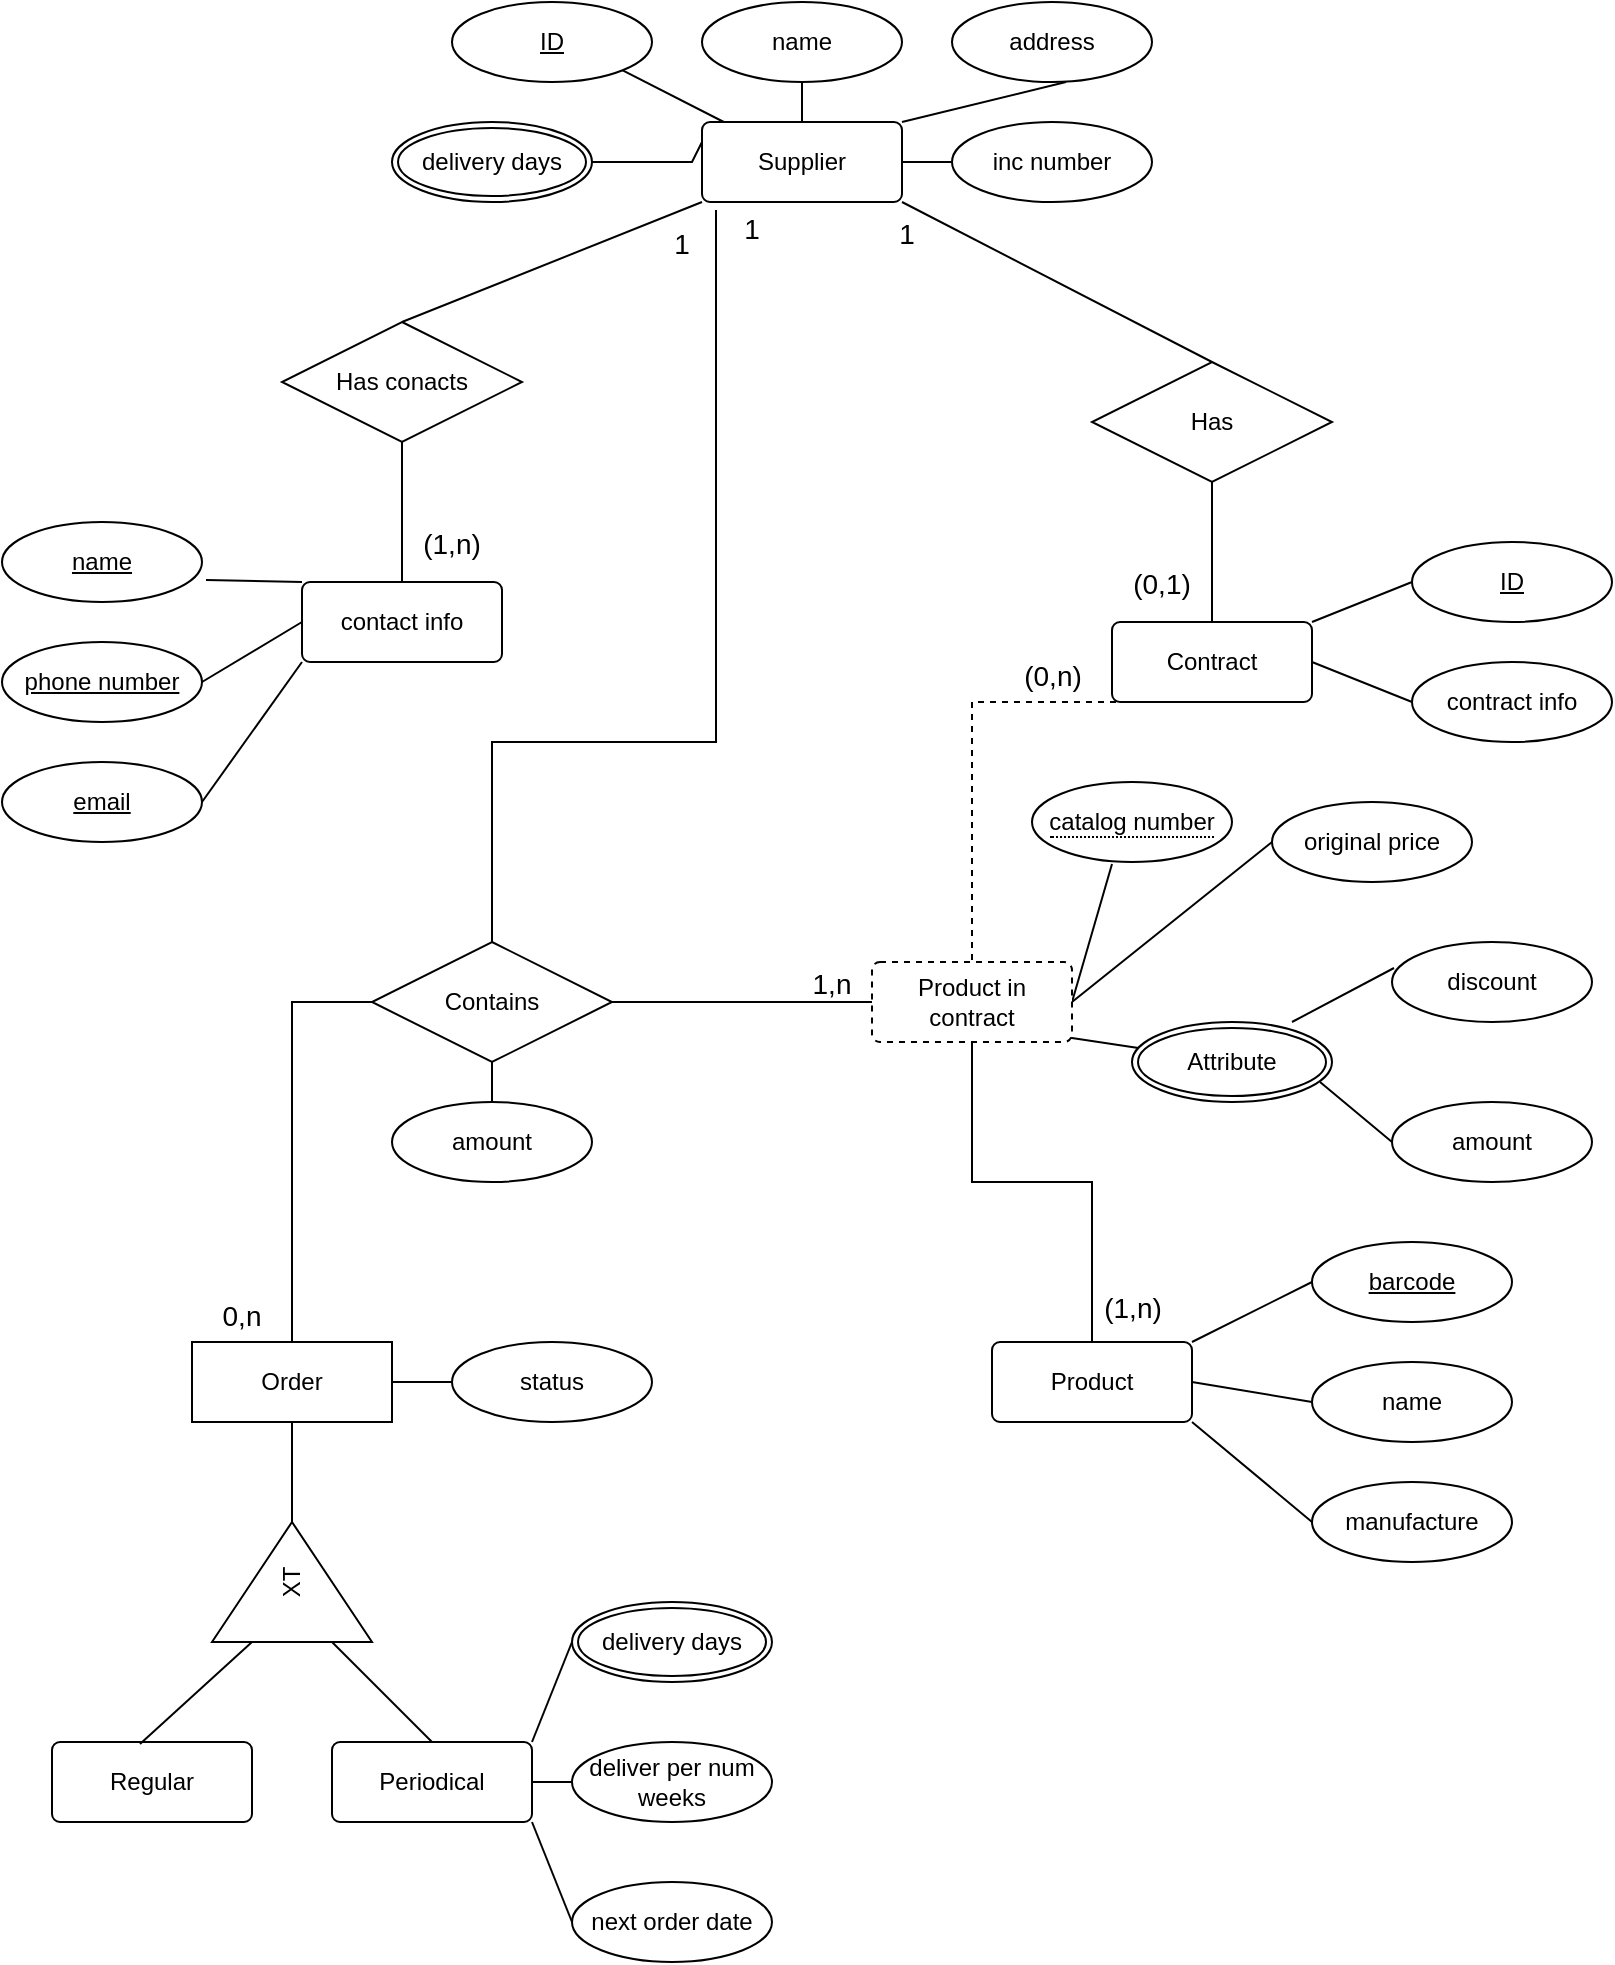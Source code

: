 <mxfile version="13.0.5" type="device"><diagram id="-EdxW_-E87VgU-9ESqdg" name="Page-1"><mxGraphModel dx="1422" dy="791" grid="1" gridSize="10" guides="1" tooltips="1" connect="1" arrows="1" fold="1" page="1" pageScale="1" pageWidth="850" pageHeight="1100" math="0" shadow="0"><root><mxCell id="0"/><mxCell id="1" parent="0"/><mxCell id="DoEyMygo4zdiLd33xUsy-1" value="Supplier" style="rounded=1;arcSize=10;whiteSpace=wrap;html=1;align=center;" parent="1" vertex="1"><mxGeometry x="375" y="90" width="100" height="40" as="geometry"/></mxCell><mxCell id="DoEyMygo4zdiLd33xUsy-2" value="ID" style="ellipse;whiteSpace=wrap;html=1;align=center;fontStyle=4;" parent="1" vertex="1"><mxGeometry x="250" y="30" width="100" height="40" as="geometry"/></mxCell><mxCell id="DoEyMygo4zdiLd33xUsy-3" value="" style="endArrow=none;html=1;rounded=0;exitX=1;exitY=1;exitDx=0;exitDy=0;" parent="1" source="DoEyMygo4zdiLd33xUsy-2" target="DoEyMygo4zdiLd33xUsy-1" edge="1"><mxGeometry relative="1" as="geometry"><mxPoint x="340" y="310" as="sourcePoint"/><mxPoint x="500" y="310" as="targetPoint"/></mxGeometry></mxCell><mxCell id="DoEyMygo4zdiLd33xUsy-4" value="name" style="ellipse;whiteSpace=wrap;html=1;align=center;" parent="1" vertex="1"><mxGeometry x="375" y="30" width="100" height="40" as="geometry"/></mxCell><mxCell id="DoEyMygo4zdiLd33xUsy-6" value="inc number" style="ellipse;whiteSpace=wrap;html=1;align=center;" parent="1" vertex="1"><mxGeometry x="500" y="90" width="100" height="40" as="geometry"/></mxCell><mxCell id="DoEyMygo4zdiLd33xUsy-7" value="address" style="ellipse;whiteSpace=wrap;html=1;align=center;" parent="1" vertex="1"><mxGeometry x="500" y="30" width="100" height="40" as="geometry"/></mxCell><mxCell id="DoEyMygo4zdiLd33xUsy-12" value="" style="endArrow=none;html=1;rounded=0;entryX=0;entryY=0.5;entryDx=0;entryDy=0;exitX=1;exitY=0.5;exitDx=0;exitDy=0;" parent="1" source="DoEyMygo4zdiLd33xUsy-1" target="DoEyMygo4zdiLd33xUsy-6" edge="1"><mxGeometry relative="1" as="geometry"><mxPoint x="350" y="190" as="sourcePoint"/><mxPoint x="510" y="190" as="targetPoint"/></mxGeometry></mxCell><mxCell id="DoEyMygo4zdiLd33xUsy-13" value="" style="endArrow=none;html=1;rounded=0;entryX=0.5;entryY=1;entryDx=0;entryDy=0;exitX=0.5;exitY=0;exitDx=0;exitDy=0;" parent="1" source="DoEyMygo4zdiLd33xUsy-1" target="DoEyMygo4zdiLd33xUsy-4" edge="1"><mxGeometry relative="1" as="geometry"><mxPoint x="260" y="150" as="sourcePoint"/><mxPoint x="420" y="150" as="targetPoint"/></mxGeometry></mxCell><mxCell id="DoEyMygo4zdiLd33xUsy-14" value="" style="endArrow=none;html=1;rounded=0;entryX=0.57;entryY=1;entryDx=0;entryDy=0;entryPerimeter=0;exitX=1;exitY=0;exitDx=0;exitDy=0;" parent="1" source="DoEyMygo4zdiLd33xUsy-1" target="DoEyMygo4zdiLd33xUsy-7" edge="1"><mxGeometry relative="1" as="geometry"><mxPoint x="400" y="109" as="sourcePoint"/><mxPoint x="560" y="109" as="targetPoint"/></mxGeometry></mxCell><mxCell id="DoEyMygo4zdiLd33xUsy-15" value="" style="endArrow=none;html=1;rounded=0;exitX=0;exitY=0.25;exitDx=0;exitDy=0;" parent="1" source="DoEyMygo4zdiLd33xUsy-1" target="DoEyMygo4zdiLd33xUsy-19" edge="1"><mxGeometry relative="1" as="geometry"><mxPoint x="60" y="120" as="sourcePoint"/><mxPoint x="220" y="120" as="targetPoint"/><Array as="points"><mxPoint x="370" y="110"/></Array></mxGeometry></mxCell><mxCell id="DoEyMygo4zdiLd33xUsy-16" value="" style="endArrow=none;html=1;rounded=0;entryX=0;entryY=0.5;entryDx=0;entryDy=0;exitX=1;exitY=0.5;exitDx=0;exitDy=0;" parent="1" source="DoEyMygo4zdiLd33xUsy-38" target="DoEyMygo4zdiLd33xUsy-49" edge="1"><mxGeometry relative="1" as="geometry"><mxPoint x="80" y="70" as="sourcePoint"/><mxPoint x="240" y="70" as="targetPoint"/></mxGeometry></mxCell><mxCell id="DoEyMygo4zdiLd33xUsy-19" value="delivery days" style="ellipse;shape=doubleEllipse;margin=3;whiteSpace=wrap;html=1;align=center;" parent="1" vertex="1"><mxGeometry x="220" y="90" width="100" height="40" as="geometry"/></mxCell><mxCell id="DoEyMygo4zdiLd33xUsy-37" value="" style="group" parent="1" vertex="1" connectable="0"><mxGeometry x="25" y="140" width="350" height="310" as="geometry"/></mxCell><mxCell id="DoEyMygo4zdiLd33xUsy-8" value="&lt;u&gt;name&lt;/u&gt;" style="ellipse;whiteSpace=wrap;html=1;align=center;" parent="DoEyMygo4zdiLd33xUsy-37" vertex="1"><mxGeometry y="150" width="100" height="40" as="geometry"/></mxCell><mxCell id="DoEyMygo4zdiLd33xUsy-9" value="&lt;u&gt;phone number&lt;/u&gt;" style="ellipse;whiteSpace=wrap;html=1;align=center;" parent="DoEyMygo4zdiLd33xUsy-37" vertex="1"><mxGeometry y="210" width="100" height="40" as="geometry"/></mxCell><mxCell id="DoEyMygo4zdiLd33xUsy-20" value="contact info" style="rounded=1;arcSize=10;whiteSpace=wrap;html=1;align=center;" parent="DoEyMygo4zdiLd33xUsy-37" vertex="1"><mxGeometry x="150" y="180" width="100" height="40" as="geometry"/></mxCell><mxCell id="DoEyMygo4zdiLd33xUsy-24" value="&lt;u&gt;email&lt;/u&gt;" style="ellipse;whiteSpace=wrap;html=1;align=center;" parent="DoEyMygo4zdiLd33xUsy-37" vertex="1"><mxGeometry y="270" width="100" height="40" as="geometry"/></mxCell><mxCell id="DoEyMygo4zdiLd33xUsy-26" value="" style="endArrow=none;html=1;rounded=0;exitX=1;exitY=0.5;exitDx=0;exitDy=0;entryX=0;entryY=1;entryDx=0;entryDy=0;" parent="DoEyMygo4zdiLd33xUsy-37" source="DoEyMygo4zdiLd33xUsy-24" target="DoEyMygo4zdiLd33xUsy-20" edge="1"><mxGeometry relative="1" as="geometry"><mxPoint x="170" y="320" as="sourcePoint"/><mxPoint x="330" y="320" as="targetPoint"/></mxGeometry></mxCell><mxCell id="DoEyMygo4zdiLd33xUsy-27" value="" style="endArrow=none;html=1;rounded=0;exitX=1;exitY=0.5;exitDx=0;exitDy=0;entryX=0;entryY=0.5;entryDx=0;entryDy=0;" parent="DoEyMygo4zdiLd33xUsy-37" source="DoEyMygo4zdiLd33xUsy-9" target="DoEyMygo4zdiLd33xUsy-20" edge="1"><mxGeometry relative="1" as="geometry"><mxPoint x="190" y="280" as="sourcePoint"/><mxPoint x="350" y="280" as="targetPoint"/></mxGeometry></mxCell><mxCell id="DoEyMygo4zdiLd33xUsy-28" value="" style="endArrow=none;html=1;rounded=0;exitX=1.02;exitY=0.725;exitDx=0;exitDy=0;exitPerimeter=0;entryX=0;entryY=0;entryDx=0;entryDy=0;" parent="DoEyMygo4zdiLd33xUsy-37" source="DoEyMygo4zdiLd33xUsy-8" target="DoEyMygo4zdiLd33xUsy-20" edge="1"><mxGeometry relative="1" as="geometry"><mxPoint x="150" y="270" as="sourcePoint"/><mxPoint x="310" y="270" as="targetPoint"/></mxGeometry></mxCell><mxCell id="DoEyMygo4zdiLd33xUsy-29" value="Has conacts" style="shape=rhombus;perimeter=rhombusPerimeter;whiteSpace=wrap;html=1;align=center;" parent="DoEyMygo4zdiLd33xUsy-37" vertex="1"><mxGeometry x="140" y="50" width="120" height="60" as="geometry"/></mxCell><mxCell id="DoEyMygo4zdiLd33xUsy-34" value="" style="group" parent="DoEyMygo4zdiLd33xUsy-37" vertex="1" connectable="0"><mxGeometry x="200" y="150" width="50" height="20" as="geometry"/></mxCell><mxCell id="DoEyMygo4zdiLd33xUsy-33" value="(1,n)" style="text;align=center;verticalAlign=middle;spacingLeft=4;spacingRight=4;rotatable=0;points=[[0,0.5],[1,0.5]];portConstraint=eastwest;fontSize=14;" parent="DoEyMygo4zdiLd33xUsy-34" vertex="1"><mxGeometry width="50" height="20" as="geometry"/></mxCell><mxCell id="DoEyMygo4zdiLd33xUsy-36" value="" style="group" parent="DoEyMygo4zdiLd33xUsy-37" vertex="1" connectable="0"><mxGeometry x="330" width="20" height="20" as="geometry"/></mxCell><mxCell id="DoEyMygo4zdiLd33xUsy-35" value="1" style="text;align=center;verticalAlign=middle;spacingLeft=4;spacingRight=4;rotatable=0;points=[[0,0.5],[1,0.5]];portConstraint=eastwest;fontSize=14;" parent="DoEyMygo4zdiLd33xUsy-36" vertex="1"><mxGeometry width="20" height="20" as="geometry"/></mxCell><mxCell id="DoEyMygo4zdiLd33xUsy-30" value="" style="endArrow=none;html=1;rounded=0;exitX=0.5;exitY=1;exitDx=0;exitDy=0;entryX=0.5;entryY=0;entryDx=0;entryDy=0;" parent="DoEyMygo4zdiLd33xUsy-37" source="DoEyMygo4zdiLd33xUsy-29" target="DoEyMygo4zdiLd33xUsy-20" edge="1"><mxGeometry relative="1" as="geometry"><mxPoint x="340" y="310" as="sourcePoint"/><mxPoint x="500" y="310" as="targetPoint"/></mxGeometry></mxCell><mxCell id="DoEyMygo4zdiLd33xUsy-25" value="" style="endArrow=none;html=1;rounded=0;entryX=0;entryY=1;entryDx=0;entryDy=0;exitX=0.5;exitY=0;exitDx=0;exitDy=0;" parent="1" source="DoEyMygo4zdiLd33xUsy-29" target="DoEyMygo4zdiLd33xUsy-1" edge="1"><mxGeometry relative="1" as="geometry"><mxPoint x="30" y="49.5" as="sourcePoint"/><mxPoint x="190" y="49.5" as="targetPoint"/></mxGeometry></mxCell><mxCell id="DoEyMygo4zdiLd33xUsy-38" value="Contract" style="rounded=1;arcSize=10;whiteSpace=wrap;html=1;align=center;" parent="1" vertex="1"><mxGeometry x="580" y="340" width="100" height="40" as="geometry"/></mxCell><mxCell id="DoEyMygo4zdiLd33xUsy-40" value="" style="endArrow=none;html=1;rounded=0;entryX=0;entryY=0.5;entryDx=0;entryDy=0;exitX=1;exitY=0;exitDx=0;exitDy=0;" parent="1" source="DoEyMygo4zdiLd33xUsy-38" target="DoEyMygo4zdiLd33xUsy-56" edge="1"><mxGeometry relative="1" as="geometry"><mxPoint x="560" y="430" as="sourcePoint"/><mxPoint x="720" y="430" as="targetPoint"/></mxGeometry></mxCell><mxCell id="DoEyMygo4zdiLd33xUsy-42" value="Has" style="shape=rhombus;perimeter=rhombusPerimeter;whiteSpace=wrap;html=1;align=center;" parent="1" vertex="1"><mxGeometry x="570" y="210" width="120" height="60" as="geometry"/></mxCell><mxCell id="DoEyMygo4zdiLd33xUsy-44" value="" style="group" parent="1" vertex="1" connectable="0"><mxGeometry x="590" y="310" width="30" height="20" as="geometry"/></mxCell><mxCell id="DoEyMygo4zdiLd33xUsy-41" value="" style="endArrow=none;html=1;rounded=0;exitX=0.5;exitY=0;exitDx=0;exitDy=0;" parent="DoEyMygo4zdiLd33xUsy-44" source="DoEyMygo4zdiLd33xUsy-38" target="DoEyMygo4zdiLd33xUsy-42" edge="1"><mxGeometry relative="1" as="geometry"><mxPoint x="75" y="-90" as="sourcePoint"/><mxPoint x="-5" y="-80" as="targetPoint"/></mxGeometry></mxCell><mxCell id="DoEyMygo4zdiLd33xUsy-43" value="(0,1)" style="text;align=center;verticalAlign=middle;spacingLeft=4;spacingRight=4;rotatable=0;points=[[0,0.5],[1,0.5]];portConstraint=eastwest;fontSize=14;" parent="DoEyMygo4zdiLd33xUsy-44" vertex="1"><mxGeometry width="30" height="20" as="geometry"/></mxCell><mxCell id="DoEyMygo4zdiLd33xUsy-46" value="" style="group" parent="1" vertex="1" connectable="0"><mxGeometry x="390" y="137.5" width="35" height="15" as="geometry"/></mxCell><mxCell id="DoEyMygo4zdiLd33xUsy-39" value="" style="endArrow=none;html=1;rounded=0;entryX=1;entryY=1;entryDx=0;entryDy=0;exitX=0.5;exitY=0;exitDx=0;exitDy=0;" parent="DoEyMygo4zdiLd33xUsy-46" source="DoEyMygo4zdiLd33xUsy-42" target="DoEyMygo4zdiLd33xUsy-1" edge="1"><mxGeometry relative="1" as="geometry"><mxPoint x="-395" y="-90.5" as="sourcePoint"/><mxPoint x="-235" y="-90.5" as="targetPoint"/></mxGeometry></mxCell><mxCell id="DoEyMygo4zdiLd33xUsy-75" value="1" style="text;align=center;verticalAlign=middle;spacingLeft=4;spacingRight=4;rotatable=0;points=[[0,0.5],[1,0.5]];portConstraint=eastwest;fontSize=14;" parent="DoEyMygo4zdiLd33xUsy-46" vertex="1"><mxGeometry x="-5" y="-5" width="30" height="20" as="geometry"/></mxCell><mxCell id="DoEyMygo4zdiLd33xUsy-47" value="name" style="ellipse;whiteSpace=wrap;html=1;align=center;" parent="1" vertex="1"><mxGeometry x="680" y="710" width="100" height="40" as="geometry"/></mxCell><mxCell id="DoEyMygo4zdiLd33xUsy-48" value="&lt;u&gt;barcode&lt;/u&gt;" style="ellipse;whiteSpace=wrap;html=1;align=center;" parent="1" vertex="1"><mxGeometry x="680" y="650" width="100" height="40" as="geometry"/></mxCell><mxCell id="DoEyMygo4zdiLd33xUsy-56" value="&lt;u&gt;ID&lt;/u&gt;" style="ellipse;whiteSpace=wrap;html=1;align=center;" parent="1" vertex="1"><mxGeometry x="730" y="300" width="100" height="40" as="geometry"/></mxCell><mxCell id="DoEyMygo4zdiLd33xUsy-49" value="contract info" style="ellipse;whiteSpace=wrap;html=1;align=center;" parent="1" vertex="1"><mxGeometry x="730" y="360" width="100" height="40" as="geometry"/></mxCell><mxCell id="DoEyMygo4zdiLd33xUsy-45" value="1" style="text;align=center;verticalAlign=middle;spacingLeft=4;spacingRight=4;rotatable=0;points=[[0,0.5],[1,0.5]];portConstraint=eastwest;fontSize=14;" parent="1" vertex="1"><mxGeometry x="460" y="140" width="35" height="10" as="geometry"/></mxCell><mxCell id="DoEyMygo4zdiLd33xUsy-65" value="Order" style="rounded=1;arcSize=0;whiteSpace=wrap;html=1;align=center;" parent="1" vertex="1"><mxGeometry x="120" y="700" width="100" height="40" as="geometry"/></mxCell><mxCell id="DoEyMygo4zdiLd33xUsy-66" value="XT" style="triangle;whiteSpace=wrap;html=1;rotation=-90;" parent="1" vertex="1"><mxGeometry x="140" y="780" width="60" height="80" as="geometry"/></mxCell><mxCell id="DoEyMygo4zdiLd33xUsy-67" value="Periodical" style="rounded=1;arcSize=10;whiteSpace=wrap;html=1;align=center;" parent="1" vertex="1"><mxGeometry x="190" y="900" width="100" height="40" as="geometry"/></mxCell><mxCell id="DoEyMygo4zdiLd33xUsy-68" value="Regular" style="rounded=1;arcSize=10;whiteSpace=wrap;html=1;align=center;" parent="1" vertex="1"><mxGeometry x="50" y="900" width="100" height="40" as="geometry"/></mxCell><mxCell id="DoEyMygo4zdiLd33xUsy-70" value="" style="endArrow=none;html=1;rounded=0;exitX=0;exitY=0.25;exitDx=0;exitDy=0;entryX=0.44;entryY=0.025;entryDx=0;entryDy=0;entryPerimeter=0;" parent="1" source="DoEyMygo4zdiLd33xUsy-66" target="DoEyMygo4zdiLd33xUsy-68" edge="1"><mxGeometry relative="1" as="geometry"><mxPoint x="-70" y="199.5" as="sourcePoint"/><mxPoint x="90" y="199.5" as="targetPoint"/></mxGeometry></mxCell><mxCell id="DoEyMygo4zdiLd33xUsy-71" value="" style="endArrow=none;html=1;rounded=0;entryX=0;entryY=0.75;entryDx=0;entryDy=0;exitX=0.5;exitY=0;exitDx=0;exitDy=0;" parent="1" source="DoEyMygo4zdiLd33xUsy-67" target="DoEyMygo4zdiLd33xUsy-66" edge="1"><mxGeometry relative="1" as="geometry"><mxPoint x="-70" y="830" as="sourcePoint"/><mxPoint x="90" y="830" as="targetPoint"/></mxGeometry></mxCell><mxCell id="DoEyMygo4zdiLd33xUsy-72" value="" style="endArrow=none;html=1;rounded=0;exitX=0.5;exitY=0;exitDx=0;exitDy=0;entryX=0;entryY=0.5;entryDx=0;entryDy=0;" parent="1" source="DoEyMygo4zdiLd33xUsy-65" target="DoEyMygo4zdiLd33xUsy-85" edge="1"><mxGeometry relative="1" as="geometry"><mxPoint x="30" y="49.5" as="sourcePoint"/><mxPoint x="330" y="380" as="targetPoint"/><Array as="points"><mxPoint x="170" y="530"/></Array></mxGeometry></mxCell><mxCell id="DoEyMygo4zdiLd33xUsy-74" value="" style="endArrow=none;html=1;rounded=0;exitX=1;exitY=0.5;exitDx=0;exitDy=0;entryX=0.5;entryY=1;entryDx=0;entryDy=0;" parent="1" source="DoEyMygo4zdiLd33xUsy-66" target="DoEyMygo4zdiLd33xUsy-65" edge="1"><mxGeometry relative="1" as="geometry"><mxPoint x="252.5" y="620" as="sourcePoint"/><mxPoint x="412.5" y="620" as="targetPoint"/></mxGeometry></mxCell><mxCell id="DoEyMygo4zdiLd33xUsy-76" value="1,n" style="text;align=center;verticalAlign=middle;spacingLeft=4;spacingRight=4;rotatable=0;points=[[0,0.5],[1,0.5]];portConstraint=eastwest;fontSize=14;" parent="1" vertex="1"><mxGeometry x="425" y="510" width="30" height="20" as="geometry"/></mxCell><mxCell id="DoEyMygo4zdiLd33xUsy-77" value="Product" style="rounded=1;arcSize=10;whiteSpace=wrap;html=1;align=center;" parent="1" vertex="1"><mxGeometry x="520" y="700" width="100" height="40" as="geometry"/></mxCell><mxCell id="DoEyMygo4zdiLd33xUsy-78" value="manufacture" style="ellipse;whiteSpace=wrap;html=1;align=center;" parent="1" vertex="1"><mxGeometry x="680" y="770" width="100" height="40" as="geometry"/></mxCell><mxCell id="DoEyMygo4zdiLd33xUsy-79" value="" style="endArrow=none;html=1;rounded=0;entryX=0;entryY=0.5;entryDx=0;entryDy=0;exitX=0.94;exitY=0.75;exitDx=0;exitDy=0;exitPerimeter=0;" parent="1" source="DoEyMygo4zdiLd33xUsy-98" target="DoEyMygo4zdiLd33xUsy-102" edge="1"><mxGeometry relative="1" as="geometry"><mxPoint x="30" y="49.5" as="sourcePoint"/><mxPoint x="190" y="49.5" as="targetPoint"/></mxGeometry></mxCell><mxCell id="DoEyMygo4zdiLd33xUsy-80" value="" style="endArrow=none;html=1;rounded=0;entryX=0;entryY=0.5;entryDx=0;entryDy=0;exitX=1;exitY=0.5;exitDx=0;exitDy=0;" parent="1" source="DoEyMygo4zdiLd33xUsy-77" target="DoEyMygo4zdiLd33xUsy-47" edge="1"><mxGeometry relative="1" as="geometry"><mxPoint x="40" y="189.5" as="sourcePoint"/><mxPoint x="200" y="189.5" as="targetPoint"/></mxGeometry></mxCell><mxCell id="DoEyMygo4zdiLd33xUsy-81" value="" style="endArrow=none;html=1;rounded=0;entryX=0;entryY=0.5;entryDx=0;entryDy=0;exitX=1;exitY=0;exitDx=0;exitDy=0;" parent="1" source="DoEyMygo4zdiLd33xUsy-77" target="DoEyMygo4zdiLd33xUsy-48" edge="1"><mxGeometry relative="1" as="geometry"><mxPoint x="495" y="660" as="sourcePoint"/><mxPoint x="655" y="660" as="targetPoint"/></mxGeometry></mxCell><mxCell id="DoEyMygo4zdiLd33xUsy-82" value="" style="endArrow=none;html=1;rounded=0;entryX=0;entryY=0.5;entryDx=0;entryDy=0;exitX=1;exitY=1;exitDx=0;exitDy=0;" parent="1" source="DoEyMygo4zdiLd33xUsy-77" target="DoEyMygo4zdiLd33xUsy-78" edge="1"><mxGeometry relative="1" as="geometry"><mxPoint x="30" y="179.5" as="sourcePoint"/><mxPoint x="190" y="179.5" as="targetPoint"/></mxGeometry></mxCell><mxCell id="DoEyMygo4zdiLd33xUsy-83" value="" style="endArrow=none;html=1;rounded=0;entryX=0.07;entryY=1.1;entryDx=0;entryDy=0;exitX=0.5;exitY=0;exitDx=0;exitDy=0;entryPerimeter=0;" parent="1" source="DoEyMygo4zdiLd33xUsy-85" target="DoEyMygo4zdiLd33xUsy-1" edge="1"><mxGeometry relative="1" as="geometry"><mxPoint x="30" y="49.5" as="sourcePoint"/><mxPoint x="190" y="49.5" as="targetPoint"/><Array as="points"><mxPoint x="270" y="400"/><mxPoint x="382" y="400"/></Array></mxGeometry></mxCell><mxCell id="DoEyMygo4zdiLd33xUsy-84" value="" style="endArrow=none;html=1;rounded=0;entryX=0.5;entryY=0;entryDx=0;entryDy=0;exitX=0.5;exitY=1;exitDx=0;exitDy=0;" parent="1" source="F4_qyt6bKvP0MRH5ixGX-1" target="DoEyMygo4zdiLd33xUsy-77" edge="1"><mxGeometry relative="1" as="geometry"><mxPoint x="510" y="560" as="sourcePoint"/><mxPoint x="600" y="530" as="targetPoint"/><Array as="points"><mxPoint x="510" y="620"/><mxPoint x="570" y="620"/></Array></mxGeometry></mxCell><mxCell id="DoEyMygo4zdiLd33xUsy-85" value="Contains" style="shape=rhombus;perimeter=rhombusPerimeter;whiteSpace=wrap;html=1;align=center;" parent="1" vertex="1"><mxGeometry x="210" y="500" width="120" height="60" as="geometry"/></mxCell><mxCell id="DoEyMygo4zdiLd33xUsy-87" value="" style="endArrow=none;html=1;rounded=0;entryX=0.5;entryY=0;entryDx=0;entryDy=0;exitX=0.5;exitY=1;exitDx=0;exitDy=0;dashed=1;" parent="1" source="DoEyMygo4zdiLd33xUsy-38" target="F4_qyt6bKvP0MRH5ixGX-1" edge="1"><mxGeometry relative="1" as="geometry"><mxPoint x="640" y="380" as="sourcePoint"/><mxPoint x="510" y="500" as="targetPoint"/><Array as="points"><mxPoint x="510" y="380"/></Array></mxGeometry></mxCell><mxCell id="DoEyMygo4zdiLd33xUsy-88" value="amount" style="ellipse;whiteSpace=wrap;html=1;align=center;" parent="1" vertex="1"><mxGeometry x="220" y="580" width="100" height="40" as="geometry"/></mxCell><mxCell id="DoEyMygo4zdiLd33xUsy-89" value="original price" style="ellipse;whiteSpace=wrap;html=1;align=center;" parent="1" vertex="1"><mxGeometry x="660" y="430" width="100" height="40" as="geometry"/></mxCell><mxCell id="DoEyMygo4zdiLd33xUsy-92" value="&lt;span style=&quot;border-bottom: 1px dotted&quot;&gt;catalog number&lt;br&gt;&lt;/span&gt;" style="ellipse;html=1;align=center;whiteSpace=wrap;" parent="1" vertex="1"><mxGeometry x="540" y="420" width="100" height="40" as="geometry"/></mxCell><mxCell id="DoEyMygo4zdiLd33xUsy-93" value="" style="endArrow=none;html=1;rounded=0;entryX=0;entryY=0.5;entryDx=0;entryDy=0;exitX=1;exitY=0.5;exitDx=0;exitDy=0;" parent="1" source="F4_qyt6bKvP0MRH5ixGX-1" target="DoEyMygo4zdiLd33xUsy-89" edge="1"><mxGeometry relative="1" as="geometry"><mxPoint x="570" y="530" as="sourcePoint"/><mxPoint x="190" y="49.5" as="targetPoint"/></mxGeometry></mxCell><mxCell id="DoEyMygo4zdiLd33xUsy-94" value="" style="endArrow=none;html=1;rounded=0;entryX=0.5;entryY=1;entryDx=0;entryDy=0;exitX=0.5;exitY=0;exitDx=0;exitDy=0;" parent="1" source="DoEyMygo4zdiLd33xUsy-88" target="DoEyMygo4zdiLd33xUsy-85" edge="1"><mxGeometry relative="1" as="geometry"><mxPoint x="270" y="610" as="sourcePoint"/><mxPoint x="380" y="690" as="targetPoint"/></mxGeometry></mxCell><mxCell id="DoEyMygo4zdiLd33xUsy-95" value="" style="endArrow=none;html=1;rounded=0;entryX=0.4;entryY=1.025;entryDx=0;entryDy=0;exitX=1;exitY=0.5;exitDx=0;exitDy=0;entryPerimeter=0;" parent="1" source="F4_qyt6bKvP0MRH5ixGX-1" target="DoEyMygo4zdiLd33xUsy-92" edge="1"><mxGeometry relative="1" as="geometry"><mxPoint x="570" y="530" as="sourcePoint"/><mxPoint x="550" y="510" as="targetPoint"/></mxGeometry></mxCell><mxCell id="DoEyMygo4zdiLd33xUsy-96" style="edgeStyle=orthogonalEdgeStyle;rounded=0;orthogonalLoop=1;jettySize=auto;html=1;exitX=0.5;exitY=1;exitDx=0;exitDy=0;" parent="1" source="DoEyMygo4zdiLd33xUsy-92" target="DoEyMygo4zdiLd33xUsy-92" edge="1"><mxGeometry relative="1" as="geometry"/></mxCell><mxCell id="DoEyMygo4zdiLd33xUsy-98" value="Attribute" style="ellipse;shape=doubleEllipse;margin=3;whiteSpace=wrap;html=1;align=center;" parent="1" vertex="1"><mxGeometry x="590" y="540" width="100" height="40" as="geometry"/></mxCell><mxCell id="DoEyMygo4zdiLd33xUsy-99" value="" style="endArrow=none;html=1;rounded=0;entryX=0.01;entryY=0.325;entryDx=0;entryDy=0;entryPerimeter=0;exitX=0.8;exitY=0;exitDx=0;exitDy=0;exitPerimeter=0;" parent="1" source="DoEyMygo4zdiLd33xUsy-98" target="DoEyMygo4zdiLd33xUsy-103" edge="1"><mxGeometry relative="1" as="geometry"><mxPoint x="30" y="49.5" as="sourcePoint"/><mxPoint x="190" y="49.5" as="targetPoint"/></mxGeometry></mxCell><mxCell id="DoEyMygo4zdiLd33xUsy-100" value="" style="endArrow=none;html=1;rounded=0;exitX=1;exitY=1;exitDx=0;exitDy=0;" parent="1" target="DoEyMygo4zdiLd33xUsy-98" edge="1"><mxGeometry relative="1" as="geometry"><mxPoint x="540" y="545" as="sourcePoint"/><mxPoint x="510" y="580" as="targetPoint"/></mxGeometry></mxCell><mxCell id="DoEyMygo4zdiLd33xUsy-102" value="amount" style="ellipse;whiteSpace=wrap;html=1;align=center;" parent="1" vertex="1"><mxGeometry x="720" y="580" width="100" height="40" as="geometry"/></mxCell><mxCell id="DoEyMygo4zdiLd33xUsy-103" value="discount" style="ellipse;whiteSpace=wrap;html=1;align=center;" parent="1" vertex="1"><mxGeometry x="720" y="500" width="100" height="40" as="geometry"/></mxCell><mxCell id="DoEyMygo4zdiLd33xUsy-112" value="(1,n)" style="text;align=center;verticalAlign=middle;spacingLeft=4;spacingRight=4;rotatable=0;points=[[0,0.5],[1,0.5]];portConstraint=eastwest;fontSize=14;html=1;" parent="1" vertex="1"><mxGeometry x="550" y="670" width="80" height="26" as="geometry"/></mxCell><mxCell id="DoEyMygo4zdiLd33xUsy-113" value="(0,n)" style="text;align=center;verticalAlign=middle;spacingLeft=4;spacingRight=4;rotatable=0;points=[[0,0.5],[1,0.5]];portConstraint=eastwest;fontSize=14;html=1;" parent="1" vertex="1"><mxGeometry x="510" y="354" width="80" height="26" as="geometry"/></mxCell><mxCell id="F4_qyt6bKvP0MRH5ixGX-1" value="Product in contract" style="rounded=1;arcSize=10;whiteSpace=wrap;html=1;align=center;dashed=1;" parent="1" vertex="1"><mxGeometry x="460" y="510" width="100" height="40" as="geometry"/></mxCell><mxCell id="F4_qyt6bKvP0MRH5ixGX-2" value="" style="endArrow=none;html=1;rounded=0;exitX=1;exitY=0.5;exitDx=0;exitDy=0;entryX=0;entryY=0.5;entryDx=0;entryDy=0;" parent="1" source="DoEyMygo4zdiLd33xUsy-85" target="F4_qyt6bKvP0MRH5ixGX-1" edge="1"><mxGeometry relative="1" as="geometry"><mxPoint x="340" y="400" as="sourcePoint"/><mxPoint x="500" y="400" as="targetPoint"/></mxGeometry></mxCell><mxCell id="F4_qyt6bKvP0MRH5ixGX-7" value="0,n" style="text;align=center;verticalAlign=middle;spacingLeft=4;spacingRight=4;rotatable=0;points=[[0,0.5],[1,0.5]];portConstraint=eastwest;fontSize=14;" parent="1" vertex="1"><mxGeometry x="130" y="676" width="30" height="20" as="geometry"/></mxCell><mxCell id="RIPP28r1jsqVCAONKs3R-1" value="delivery days" style="ellipse;shape=doubleEllipse;margin=3;whiteSpace=wrap;html=1;align=center;" vertex="1" parent="1"><mxGeometry x="310" y="830" width="100" height="40" as="geometry"/></mxCell><mxCell id="RIPP28r1jsqVCAONKs3R-2" value="" style="endArrow=none;html=1;rounded=0;exitX=1;exitY=0.5;exitDx=0;exitDy=0;entryX=0;entryY=0.5;entryDx=0;entryDy=0;" edge="1" parent="1" source="DoEyMygo4zdiLd33xUsy-67" target="RIPP28r1jsqVCAONKs3R-4"><mxGeometry relative="1" as="geometry"><mxPoint x="340" y="430" as="sourcePoint"/><mxPoint x="500" y="430" as="targetPoint"/></mxGeometry></mxCell><mxCell id="RIPP28r1jsqVCAONKs3R-3" value="" style="endArrow=none;html=1;rounded=0;exitX=1;exitY=0;exitDx=0;exitDy=0;entryX=0;entryY=0.5;entryDx=0;entryDy=0;" edge="1" parent="1" source="DoEyMygo4zdiLd33xUsy-67" target="RIPP28r1jsqVCAONKs3R-1"><mxGeometry relative="1" as="geometry"><mxPoint x="340" y="430" as="sourcePoint"/><mxPoint x="290" y="750" as="targetPoint"/></mxGeometry></mxCell><mxCell id="RIPP28r1jsqVCAONKs3R-4" value="deliver per num weeks " style="ellipse;whiteSpace=wrap;html=1;align=center;" vertex="1" parent="1"><mxGeometry x="310" y="900" width="100" height="40" as="geometry"/></mxCell><mxCell id="RIPP28r1jsqVCAONKs3R-5" value="next order date" style="ellipse;whiteSpace=wrap;html=1;align=center;" vertex="1" parent="1"><mxGeometry x="310" y="970" width="100" height="40" as="geometry"/></mxCell><mxCell id="RIPP28r1jsqVCAONKs3R-6" value="" style="endArrow=none;html=1;rounded=0;exitX=1;exitY=1;exitDx=0;exitDy=0;entryX=0;entryY=0.5;entryDx=0;entryDy=0;" edge="1" parent="1" source="DoEyMygo4zdiLd33xUsy-67" target="RIPP28r1jsqVCAONKs3R-5"><mxGeometry relative="1" as="geometry"><mxPoint x="290" y="920" as="sourcePoint"/><mxPoint x="310" y="920" as="targetPoint"/></mxGeometry></mxCell><mxCell id="RIPP28r1jsqVCAONKs3R-7" value="status" style="ellipse;whiteSpace=wrap;html=1;align=center;" vertex="1" parent="1"><mxGeometry x="250" y="700" width="100" height="40" as="geometry"/></mxCell><mxCell id="RIPP28r1jsqVCAONKs3R-10" value="" style="endArrow=none;html=1;rounded=0;exitX=1;exitY=0.5;exitDx=0;exitDy=0;entryX=0;entryY=0.5;entryDx=0;entryDy=0;" edge="1" parent="1" source="DoEyMygo4zdiLd33xUsy-65" target="RIPP28r1jsqVCAONKs3R-7"><mxGeometry relative="1" as="geometry"><mxPoint x="340" y="670" as="sourcePoint"/><mxPoint x="500" y="670" as="targetPoint"/></mxGeometry></mxCell></root></mxGraphModel></diagram></mxfile>